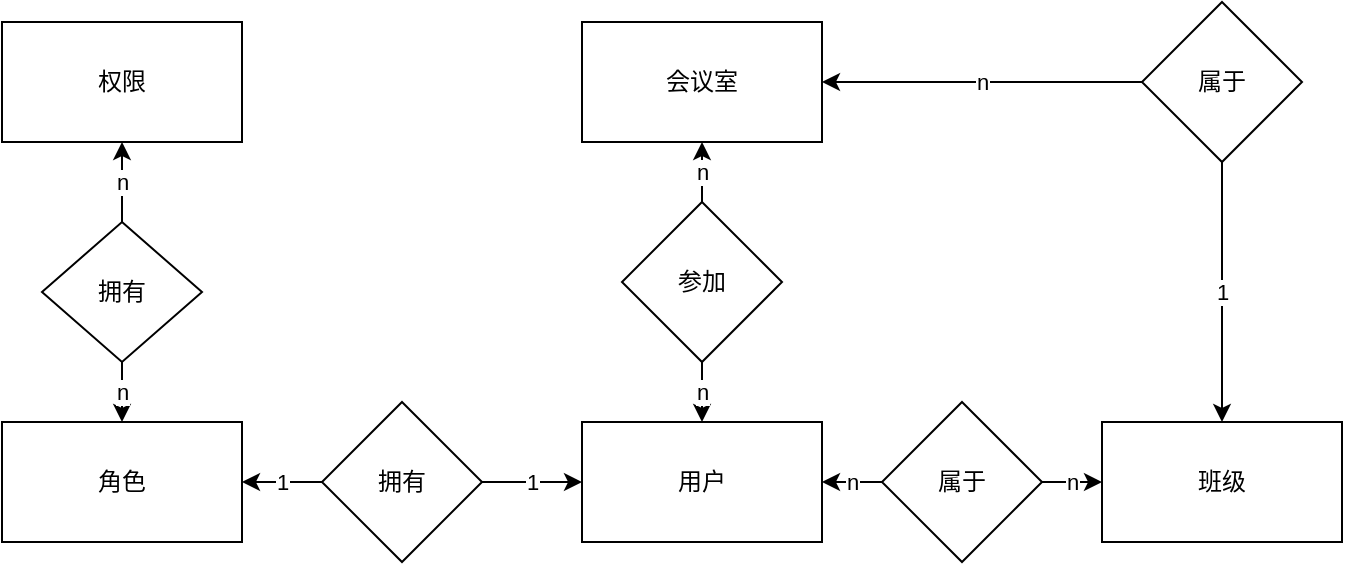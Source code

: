 <mxfile>
    <diagram id="E6VIj4T8XksLCwSTVKpX" name="第 1 页">
        <mxGraphModel dx="1298" dy="785" grid="1" gridSize="10" guides="1" tooltips="1" connect="1" arrows="1" fold="1" page="1" pageScale="1" pageWidth="827" pageHeight="1169" math="0" shadow="0">
            <root>
                <mxCell id="0"/>
                <mxCell id="1" parent="0"/>
                <mxCell id="42" value="用户" style="rounded=0;whiteSpace=wrap;html=1;" vertex="1" parent="1">
                    <mxGeometry x="380" y="260" width="120" height="60" as="geometry"/>
                </mxCell>
                <mxCell id="43" value="权限" style="rounded=0;whiteSpace=wrap;html=1;" vertex="1" parent="1">
                    <mxGeometry x="90" y="60" width="120" height="60" as="geometry"/>
                </mxCell>
                <mxCell id="44" value="角色" style="rounded=0;whiteSpace=wrap;html=1;" vertex="1" parent="1">
                    <mxGeometry x="90" y="260" width="120" height="60" as="geometry"/>
                </mxCell>
                <mxCell id="50" value="1" style="edgeStyle=orthogonalEdgeStyle;rounded=0;orthogonalLoop=1;jettySize=auto;html=1;" edge="1" parent="1" source="45" target="44">
                    <mxGeometry relative="1" as="geometry"/>
                </mxCell>
                <mxCell id="51" value="1" style="edgeStyle=orthogonalEdgeStyle;rounded=0;orthogonalLoop=1;jettySize=auto;html=1;" edge="1" parent="1" source="45" target="42">
                    <mxGeometry relative="1" as="geometry"/>
                </mxCell>
                <mxCell id="45" value="拥有" style="rhombus;whiteSpace=wrap;html=1;" vertex="1" parent="1">
                    <mxGeometry x="250" y="250" width="80" height="80" as="geometry"/>
                </mxCell>
                <mxCell id="47" value="n" style="edgeStyle=orthogonalEdgeStyle;rounded=0;orthogonalLoop=1;jettySize=auto;html=1;" edge="1" parent="1" source="46" target="43">
                    <mxGeometry relative="1" as="geometry"/>
                </mxCell>
                <mxCell id="48" value="n" style="edgeStyle=orthogonalEdgeStyle;rounded=0;orthogonalLoop=1;jettySize=auto;html=1;" edge="1" parent="1" source="46" target="44">
                    <mxGeometry relative="1" as="geometry"/>
                </mxCell>
                <mxCell id="46" value="拥有" style="rhombus;whiteSpace=wrap;html=1;" vertex="1" parent="1">
                    <mxGeometry x="110" y="160" width="80" height="70" as="geometry"/>
                </mxCell>
                <mxCell id="53" value="会议室" style="rounded=0;whiteSpace=wrap;html=1;" vertex="1" parent="1">
                    <mxGeometry x="380" y="60" width="120" height="60" as="geometry"/>
                </mxCell>
                <mxCell id="54" value="班级" style="rounded=0;whiteSpace=wrap;html=1;" vertex="1" parent="1">
                    <mxGeometry x="640" y="260" width="120" height="60" as="geometry"/>
                </mxCell>
                <mxCell id="56" value="n" style="edgeStyle=orthogonalEdgeStyle;rounded=0;orthogonalLoop=1;jettySize=auto;html=1;" edge="1" parent="1" source="55" target="53">
                    <mxGeometry relative="1" as="geometry"/>
                </mxCell>
                <mxCell id="57" value="n" style="edgeStyle=orthogonalEdgeStyle;rounded=0;orthogonalLoop=1;jettySize=auto;html=1;" edge="1" parent="1" source="55" target="42">
                    <mxGeometry relative="1" as="geometry"/>
                </mxCell>
                <mxCell id="55" value="参加" style="rhombus;whiteSpace=wrap;html=1;" vertex="1" parent="1">
                    <mxGeometry x="400" y="150" width="80" height="80" as="geometry"/>
                </mxCell>
                <mxCell id="59" value="n" style="edgeStyle=orthogonalEdgeStyle;rounded=0;orthogonalLoop=1;jettySize=auto;html=1;" edge="1" parent="1" source="58" target="42">
                    <mxGeometry relative="1" as="geometry"/>
                </mxCell>
                <mxCell id="60" value="n" style="edgeStyle=orthogonalEdgeStyle;rounded=0;orthogonalLoop=1;jettySize=auto;html=1;" edge="1" parent="1" source="58" target="54">
                    <mxGeometry relative="1" as="geometry"/>
                </mxCell>
                <mxCell id="58" value="属于" style="rhombus;whiteSpace=wrap;html=1;" vertex="1" parent="1">
                    <mxGeometry x="530" y="250" width="80" height="80" as="geometry"/>
                </mxCell>
                <mxCell id="63" value="n" style="edgeStyle=orthogonalEdgeStyle;rounded=0;orthogonalLoop=1;jettySize=auto;html=1;exitX=0;exitY=0.5;exitDx=0;exitDy=0;" edge="1" parent="1" source="61" target="53">
                    <mxGeometry relative="1" as="geometry"/>
                </mxCell>
                <mxCell id="64" value="1" style="edgeStyle=orthogonalEdgeStyle;rounded=0;orthogonalLoop=1;jettySize=auto;html=1;exitX=0.5;exitY=1;exitDx=0;exitDy=0;" edge="1" parent="1" source="61" target="54">
                    <mxGeometry relative="1" as="geometry"/>
                </mxCell>
                <mxCell id="61" value="属于" style="rhombus;whiteSpace=wrap;html=1;" vertex="1" parent="1">
                    <mxGeometry x="660" y="50" width="80" height="80" as="geometry"/>
                </mxCell>
            </root>
        </mxGraphModel>
    </diagram>
</mxfile>
